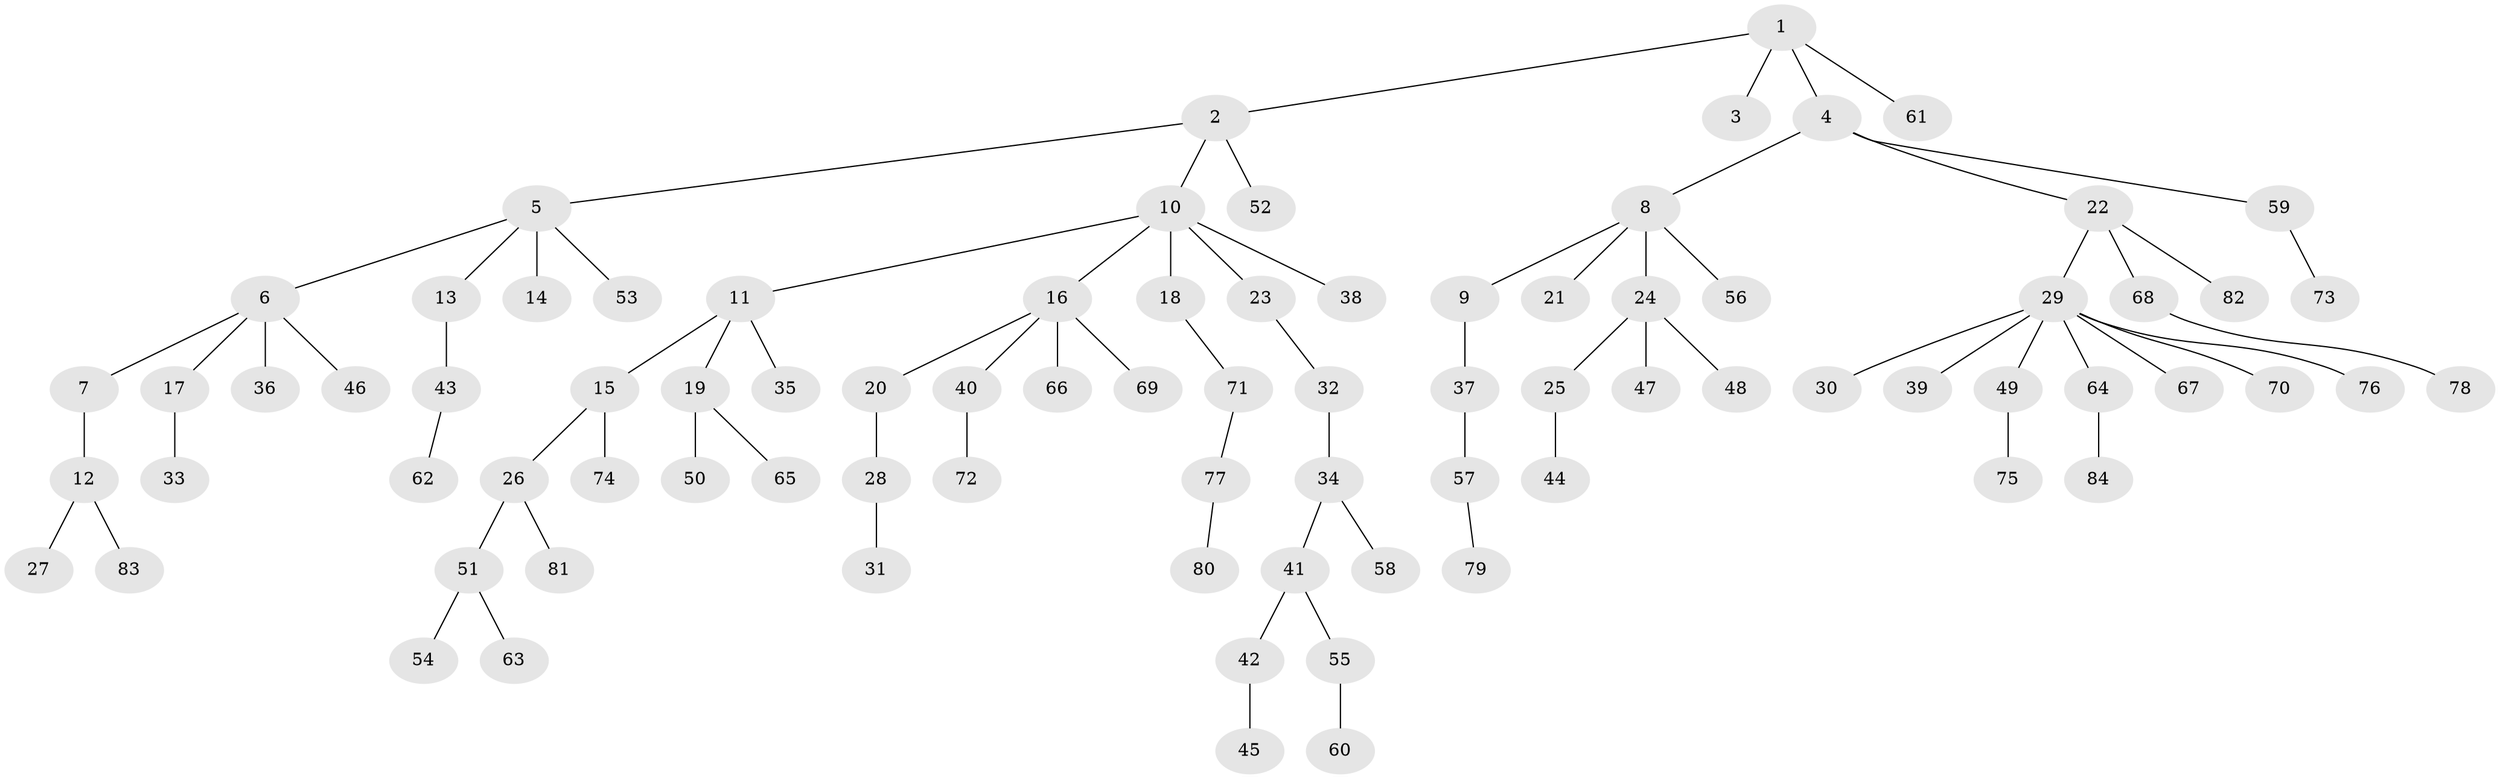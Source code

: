 // Generated by graph-tools (version 1.1) at 2025/15/03/09/25 04:15:27]
// undirected, 84 vertices, 83 edges
graph export_dot {
graph [start="1"]
  node [color=gray90,style=filled];
  1;
  2;
  3;
  4;
  5;
  6;
  7;
  8;
  9;
  10;
  11;
  12;
  13;
  14;
  15;
  16;
  17;
  18;
  19;
  20;
  21;
  22;
  23;
  24;
  25;
  26;
  27;
  28;
  29;
  30;
  31;
  32;
  33;
  34;
  35;
  36;
  37;
  38;
  39;
  40;
  41;
  42;
  43;
  44;
  45;
  46;
  47;
  48;
  49;
  50;
  51;
  52;
  53;
  54;
  55;
  56;
  57;
  58;
  59;
  60;
  61;
  62;
  63;
  64;
  65;
  66;
  67;
  68;
  69;
  70;
  71;
  72;
  73;
  74;
  75;
  76;
  77;
  78;
  79;
  80;
  81;
  82;
  83;
  84;
  1 -- 2;
  1 -- 3;
  1 -- 4;
  1 -- 61;
  2 -- 5;
  2 -- 10;
  2 -- 52;
  4 -- 8;
  4 -- 22;
  4 -- 59;
  5 -- 6;
  5 -- 13;
  5 -- 14;
  5 -- 53;
  6 -- 7;
  6 -- 17;
  6 -- 36;
  6 -- 46;
  7 -- 12;
  8 -- 9;
  8 -- 21;
  8 -- 24;
  8 -- 56;
  9 -- 37;
  10 -- 11;
  10 -- 16;
  10 -- 18;
  10 -- 23;
  10 -- 38;
  11 -- 15;
  11 -- 19;
  11 -- 35;
  12 -- 27;
  12 -- 83;
  13 -- 43;
  15 -- 26;
  15 -- 74;
  16 -- 20;
  16 -- 40;
  16 -- 66;
  16 -- 69;
  17 -- 33;
  18 -- 71;
  19 -- 50;
  19 -- 65;
  20 -- 28;
  22 -- 29;
  22 -- 68;
  22 -- 82;
  23 -- 32;
  24 -- 25;
  24 -- 47;
  24 -- 48;
  25 -- 44;
  26 -- 51;
  26 -- 81;
  28 -- 31;
  29 -- 30;
  29 -- 39;
  29 -- 49;
  29 -- 64;
  29 -- 67;
  29 -- 70;
  29 -- 76;
  32 -- 34;
  34 -- 41;
  34 -- 58;
  37 -- 57;
  40 -- 72;
  41 -- 42;
  41 -- 55;
  42 -- 45;
  43 -- 62;
  49 -- 75;
  51 -- 54;
  51 -- 63;
  55 -- 60;
  57 -- 79;
  59 -- 73;
  64 -- 84;
  68 -- 78;
  71 -- 77;
  77 -- 80;
}
